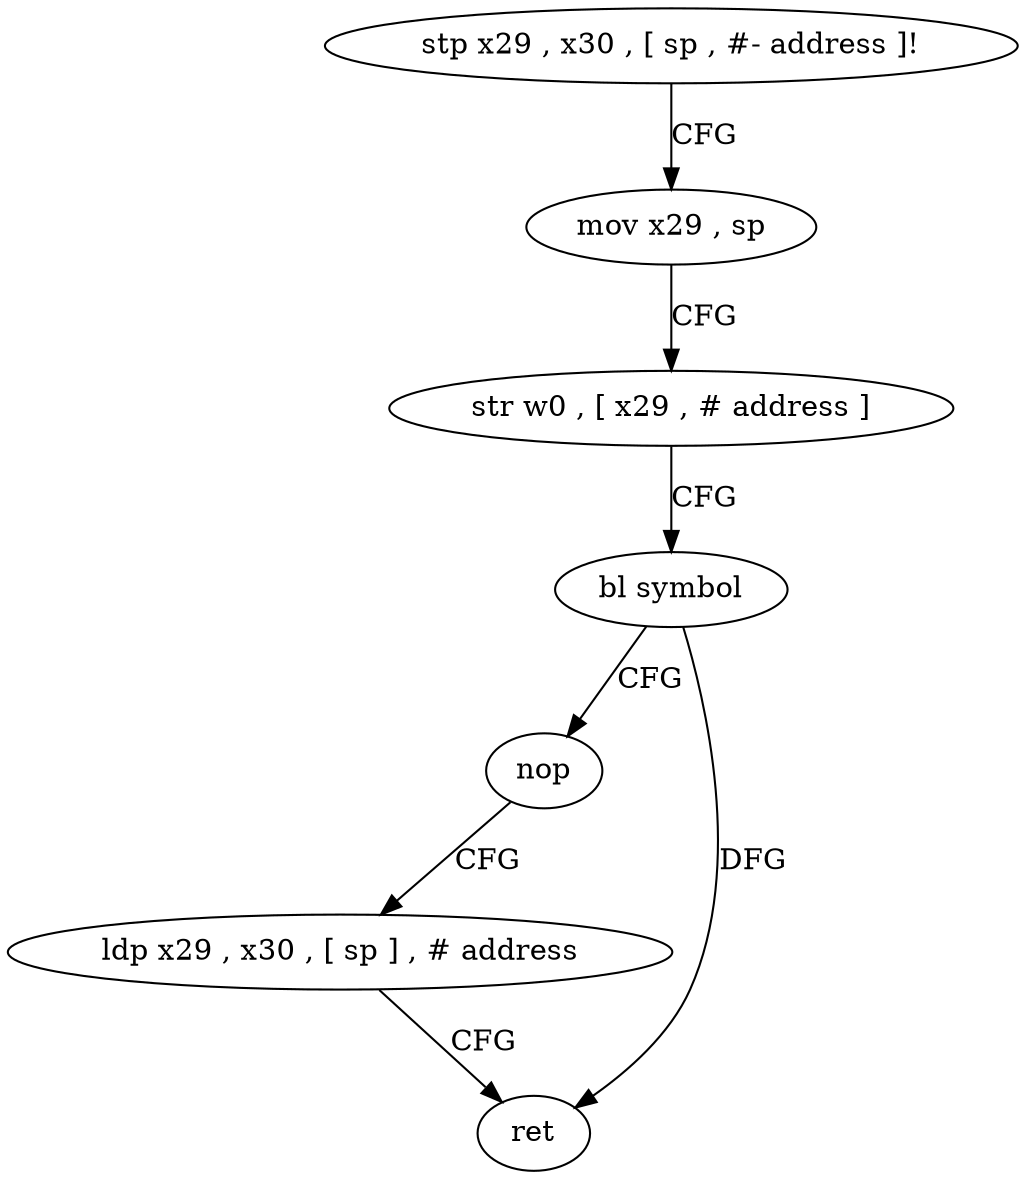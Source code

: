 digraph "func" {
"403688" [label = "stp x29 , x30 , [ sp , #- address ]!" ]
"403692" [label = "mov x29 , sp" ]
"403696" [label = "str w0 , [ x29 , # address ]" ]
"403700" [label = "bl symbol" ]
"403704" [label = "nop" ]
"403708" [label = "ldp x29 , x30 , [ sp ] , # address" ]
"403712" [label = "ret" ]
"403688" -> "403692" [ label = "CFG" ]
"403692" -> "403696" [ label = "CFG" ]
"403696" -> "403700" [ label = "CFG" ]
"403700" -> "403704" [ label = "CFG" ]
"403700" -> "403712" [ label = "DFG" ]
"403704" -> "403708" [ label = "CFG" ]
"403708" -> "403712" [ label = "CFG" ]
}
